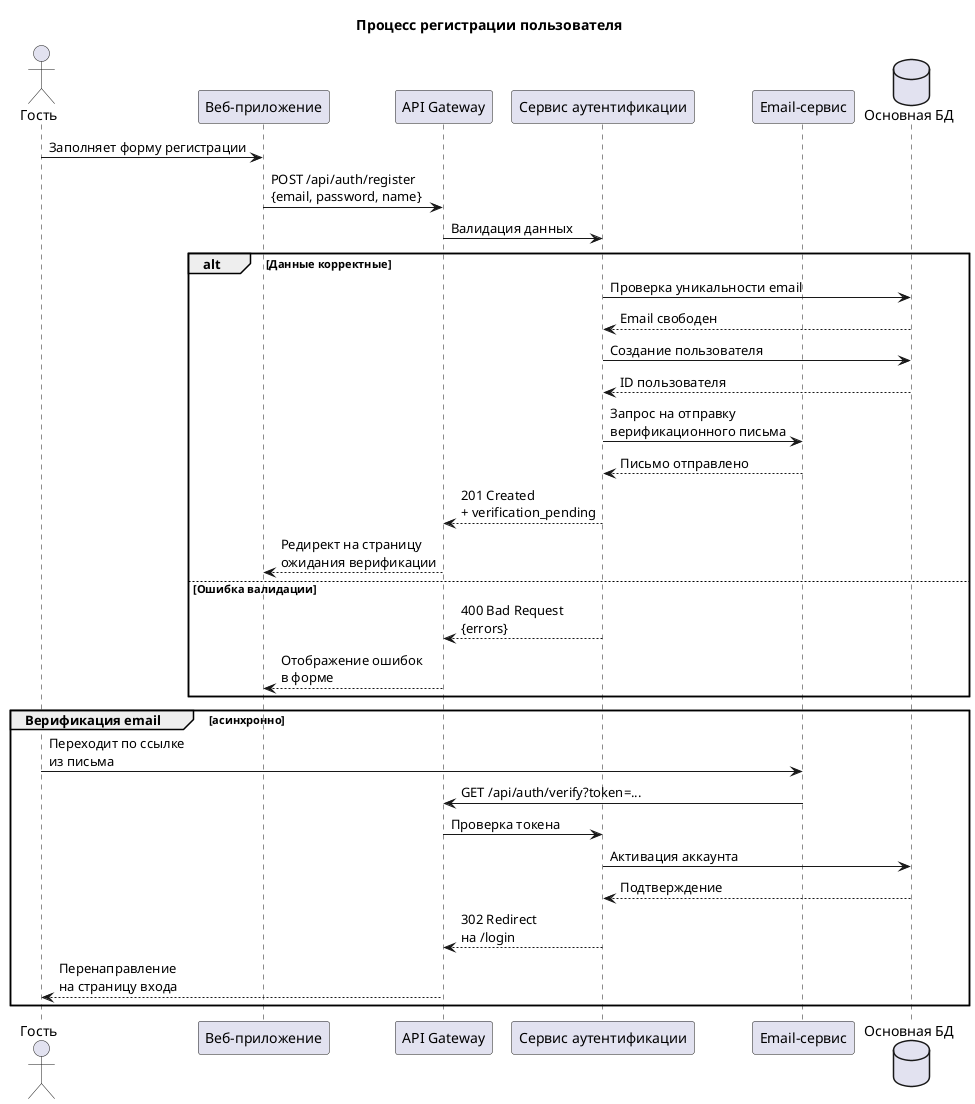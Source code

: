 @startuml sequence_user_registration
title Процесс регистрации пользователя

actor Гость as guest
participant "Веб-приложение" as front
participant "API Gateway" as api
participant "Сервис аутентификации" as auth
participant "Email-сервис" as email
database "Основная БД" as db

guest -> front: Заполняет форму регистрации
front -> api: POST /api/auth/register\n{email, password, name}
api -> auth: Валидация данных

alt Данные корректные
    auth -> db: Проверка уникальности email
    db --> auth: Email свободен
    auth -> db: Создание пользователя
    db --> auth: ID пользователя
    
    auth -> email: Запрос на отправку\nверификационного письма
    email --> auth: Письмо отправлено
    
    auth --> api: 201 Created\n+ verification_pending
    api --> front: Редирект на страницу\nожидания верификации
else Ошибка валидации
    auth --> api: 400 Bad Request\n{errors}
    api --> front: Отображение ошибок\nв форме
end

group Верификация email [асинхронно]
    guest -> email: Переходит по ссылке\nиз письма
    email -> api: GET /api/auth/verify?token=...
    api -> auth: Проверка токена
    auth -> db: Активация аккаунта
    db --> auth: Подтверждение
    auth --> api: 302 Redirect\nна /login
    api --> guest: Перенаправление\nна страницу входа
end
@enduml